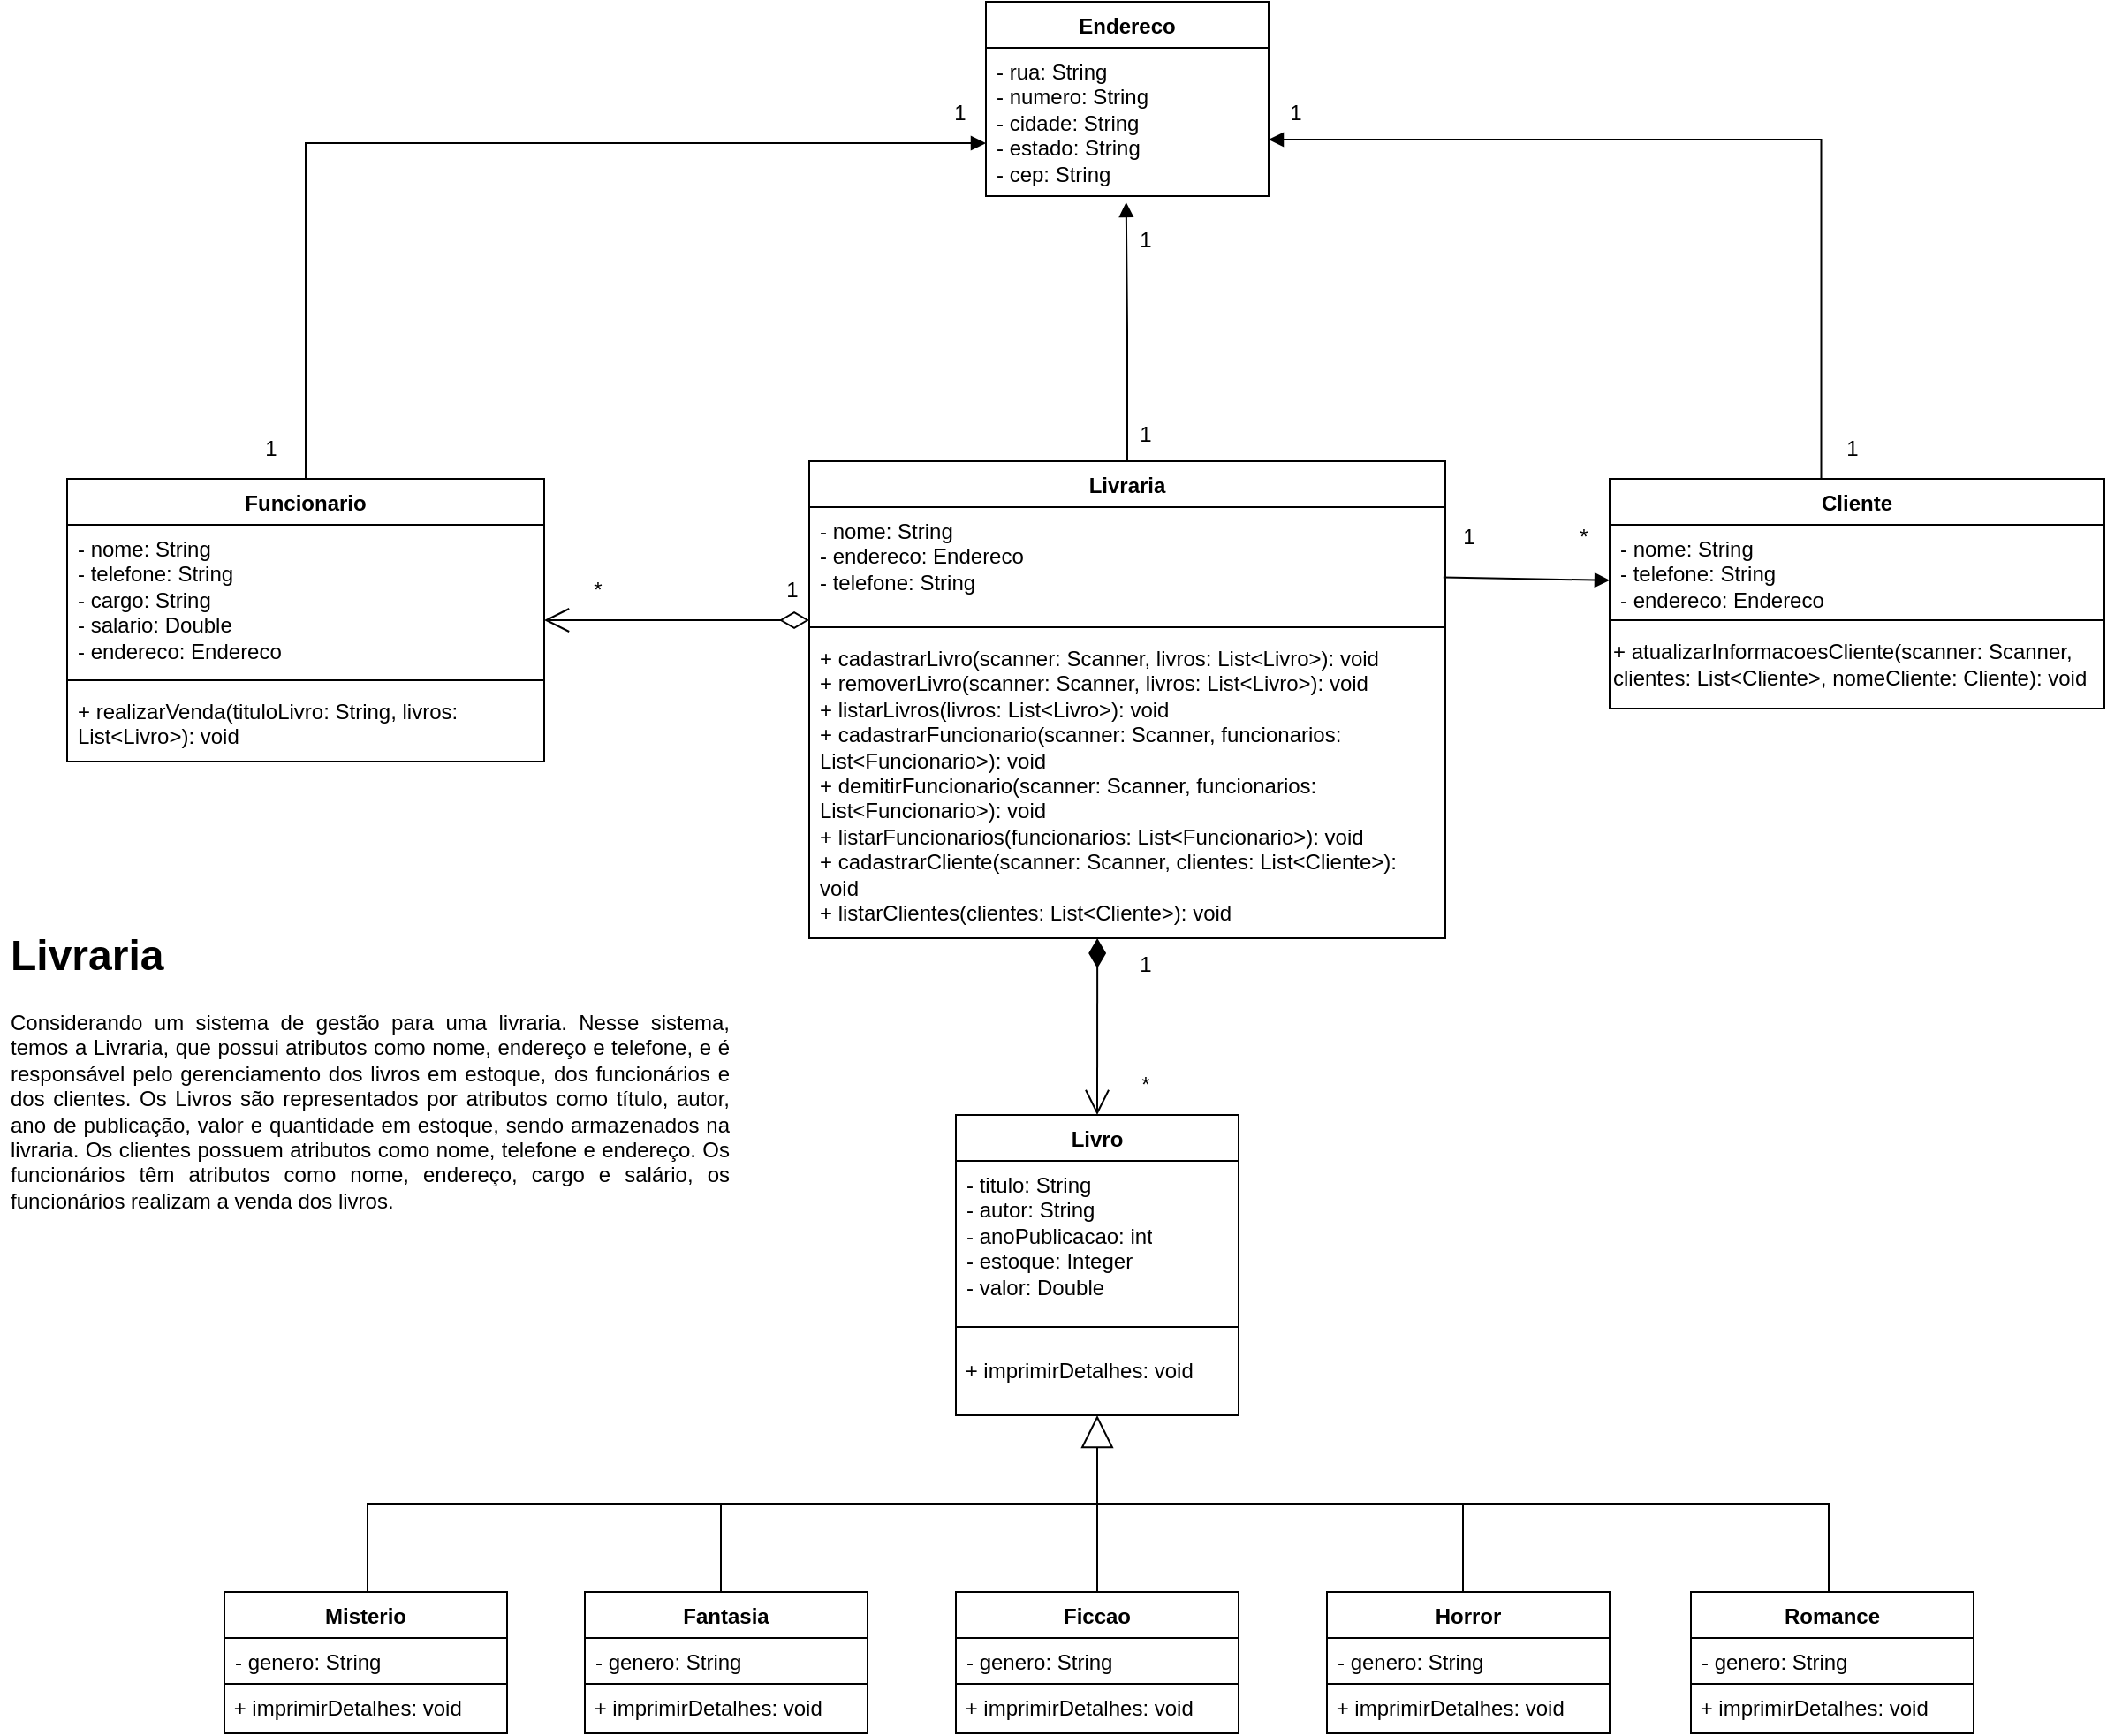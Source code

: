 <mxfile version="21.5.0" type="device">
  <diagram name="Página-1" id="rN2LJihnUFl8Uy325QJz">
    <mxGraphModel dx="1805" dy="635" grid="1" gridSize="10" guides="1" tooltips="1" connect="1" arrows="1" fold="1" page="1" pageScale="1" pageWidth="827" pageHeight="1169" math="0" shadow="0">
      <root>
        <mxCell id="0" />
        <mxCell id="1" parent="0" />
        <mxCell id="oC-QnKjkfsPwuS0FO-7s-1" value="Livro" style="swimlane;fontStyle=1;align=center;verticalAlign=top;childLayout=stackLayout;horizontal=1;startSize=26;horizontalStack=0;resizeParent=1;resizeParentMax=0;resizeLast=0;collapsible=1;marginBottom=0;whiteSpace=wrap;html=1;" parent="1" vertex="1">
          <mxGeometry x="333" y="630" width="160" height="170" as="geometry" />
        </mxCell>
        <mxCell id="oC-QnKjkfsPwuS0FO-7s-2" value="- titulo: String&lt;br&gt;- autor: String&lt;br&gt;- anoPublicacao: int&lt;br&gt;- estoque: Integer&lt;br&gt;- valor: Double" style="text;strokeColor=none;fillColor=none;align=left;verticalAlign=top;spacingLeft=4;spacingRight=4;overflow=hidden;rotatable=0;points=[[0,0.5],[1,0.5]];portConstraint=eastwest;whiteSpace=wrap;html=1;" parent="oC-QnKjkfsPwuS0FO-7s-1" vertex="1">
          <mxGeometry y="26" width="160" height="94" as="geometry" />
        </mxCell>
        <mxCell id="TP7SuFMEwu7cWY-4JSte-9" value="&amp;nbsp;+ imprimirDetalhes: void" style="html=1;whiteSpace=wrap;align=left;" parent="oC-QnKjkfsPwuS0FO-7s-1" vertex="1">
          <mxGeometry y="120" width="160" height="50" as="geometry" />
        </mxCell>
        <mxCell id="oC-QnKjkfsPwuS0FO-7s-5" value="Cliente" style="swimlane;fontStyle=1;align=center;verticalAlign=top;childLayout=stackLayout;horizontal=1;startSize=26;horizontalStack=0;resizeParent=1;resizeParentMax=0;resizeLast=0;collapsible=1;marginBottom=0;whiteSpace=wrap;html=1;" parent="1" vertex="1">
          <mxGeometry x="703" y="270" width="280" height="130" as="geometry" />
        </mxCell>
        <mxCell id="oC-QnKjkfsPwuS0FO-7s-6" value="- nome: String&lt;br&gt;- telefone: String&lt;br&gt;- endereco: Endereco" style="text;strokeColor=none;fillColor=none;align=left;verticalAlign=top;spacingLeft=4;spacingRight=4;overflow=hidden;rotatable=0;points=[[0,0.5],[1,0.5]];portConstraint=eastwest;whiteSpace=wrap;html=1;" parent="oC-QnKjkfsPwuS0FO-7s-5" vertex="1">
          <mxGeometry y="26" width="280" height="54" as="geometry" />
        </mxCell>
        <mxCell id="_bN_iuHhjXmmA_dXDeQq-1" value="+&amp;nbsp;atualizarInformacoesCliente(scanner: Scanner, clientes: List&amp;lt;Cliente&amp;gt;, nomeCliente: Cliente): void" style="html=1;whiteSpace=wrap;align=left;" vertex="1" parent="oC-QnKjkfsPwuS0FO-7s-5">
          <mxGeometry y="80" width="280" height="50" as="geometry" />
        </mxCell>
        <mxCell id="oC-QnKjkfsPwuS0FO-7s-9" value="Funcionario" style="swimlane;fontStyle=1;align=center;verticalAlign=top;childLayout=stackLayout;horizontal=1;startSize=26;horizontalStack=0;resizeParent=1;resizeParentMax=0;resizeLast=0;collapsible=1;marginBottom=0;whiteSpace=wrap;html=1;" parent="1" vertex="1">
          <mxGeometry x="-170" y="270" width="270" height="160" as="geometry" />
        </mxCell>
        <mxCell id="oC-QnKjkfsPwuS0FO-7s-10" value="- nome: String&lt;br&gt;- telefone: String&lt;br&gt;- cargo: String&lt;br&gt;- salario: Double&lt;br&gt;- endereco: Endereco" style="text;strokeColor=none;fillColor=none;align=left;verticalAlign=top;spacingLeft=4;spacingRight=4;overflow=hidden;rotatable=0;points=[[0,0.5],[1,0.5]];portConstraint=eastwest;whiteSpace=wrap;html=1;" parent="oC-QnKjkfsPwuS0FO-7s-9" vertex="1">
          <mxGeometry y="26" width="270" height="84" as="geometry" />
        </mxCell>
        <mxCell id="oC-QnKjkfsPwuS0FO-7s-11" value="" style="line;strokeWidth=1;fillColor=none;align=left;verticalAlign=middle;spacingTop=-1;spacingLeft=3;spacingRight=3;rotatable=0;labelPosition=right;points=[];portConstraint=eastwest;strokeColor=inherit;" parent="oC-QnKjkfsPwuS0FO-7s-9" vertex="1">
          <mxGeometry y="110" width="270" height="8" as="geometry" />
        </mxCell>
        <mxCell id="oC-QnKjkfsPwuS0FO-7s-12" value="+ realizarVenda(tituloLivro: String, livros: List&amp;lt;Livro&amp;gt;): void" style="text;strokeColor=none;fillColor=none;align=left;verticalAlign=top;spacingLeft=4;spacingRight=4;overflow=hidden;rotatable=0;points=[[0,0.5],[1,0.5]];portConstraint=eastwest;whiteSpace=wrap;html=1;" parent="oC-QnKjkfsPwuS0FO-7s-9" vertex="1">
          <mxGeometry y="118" width="270" height="42" as="geometry" />
        </mxCell>
        <mxCell id="oC-QnKjkfsPwuS0FO-7s-13" value="Ficcao" style="swimlane;fontStyle=1;align=center;verticalAlign=top;childLayout=stackLayout;horizontal=1;startSize=26;horizontalStack=0;resizeParent=1;resizeParentMax=0;resizeLast=0;collapsible=1;marginBottom=0;whiteSpace=wrap;html=1;" parent="1" vertex="1">
          <mxGeometry x="333" y="900" width="160" height="80" as="geometry" />
        </mxCell>
        <mxCell id="oC-QnKjkfsPwuS0FO-7s-14" value="- genero: String" style="text;strokeColor=none;fillColor=none;align=left;verticalAlign=top;spacingLeft=4;spacingRight=4;overflow=hidden;rotatable=0;points=[[0,0.5],[1,0.5]];portConstraint=eastwest;whiteSpace=wrap;html=1;" parent="oC-QnKjkfsPwuS0FO-7s-13" vertex="1">
          <mxGeometry y="26" width="160" height="26" as="geometry" />
        </mxCell>
        <mxCell id="TP7SuFMEwu7cWY-4JSte-12" value="&amp;nbsp;+ imprimirDetalhes: void" style="html=1;whiteSpace=wrap;align=left;" parent="oC-QnKjkfsPwuS0FO-7s-13" vertex="1">
          <mxGeometry y="52" width="160" height="28" as="geometry" />
        </mxCell>
        <mxCell id="oC-QnKjkfsPwuS0FO-7s-17" value="Fantasia" style="swimlane;fontStyle=1;align=center;verticalAlign=top;childLayout=stackLayout;horizontal=1;startSize=26;horizontalStack=0;resizeParent=1;resizeParentMax=0;resizeLast=0;collapsible=1;marginBottom=0;whiteSpace=wrap;html=1;" parent="1" vertex="1">
          <mxGeometry x="123" y="900" width="160" height="80" as="geometry" />
        </mxCell>
        <mxCell id="oC-QnKjkfsPwuS0FO-7s-18" value="- genero: String" style="text;strokeColor=none;fillColor=none;align=left;verticalAlign=top;spacingLeft=4;spacingRight=4;overflow=hidden;rotatable=0;points=[[0,0.5],[1,0.5]];portConstraint=eastwest;whiteSpace=wrap;html=1;" parent="oC-QnKjkfsPwuS0FO-7s-17" vertex="1">
          <mxGeometry y="26" width="160" height="26" as="geometry" />
        </mxCell>
        <mxCell id="TP7SuFMEwu7cWY-4JSte-11" value="&amp;nbsp;+ imprimirDetalhes: void" style="html=1;whiteSpace=wrap;align=left;" parent="oC-QnKjkfsPwuS0FO-7s-17" vertex="1">
          <mxGeometry y="52" width="160" height="28" as="geometry" />
        </mxCell>
        <mxCell id="oC-QnKjkfsPwuS0FO-7s-21" value="Horror" style="swimlane;fontStyle=1;align=center;verticalAlign=top;childLayout=stackLayout;horizontal=1;startSize=26;horizontalStack=0;resizeParent=1;resizeParentMax=0;resizeLast=0;collapsible=1;marginBottom=0;whiteSpace=wrap;html=1;" parent="1" vertex="1">
          <mxGeometry x="543" y="900" width="160" height="80" as="geometry" />
        </mxCell>
        <mxCell id="oC-QnKjkfsPwuS0FO-7s-22" value="- genero: String" style="text;strokeColor=none;fillColor=none;align=left;verticalAlign=top;spacingLeft=4;spacingRight=4;overflow=hidden;rotatable=0;points=[[0,0.5],[1,0.5]];portConstraint=eastwest;whiteSpace=wrap;html=1;" parent="oC-QnKjkfsPwuS0FO-7s-21" vertex="1">
          <mxGeometry y="26" width="160" height="26" as="geometry" />
        </mxCell>
        <mxCell id="TP7SuFMEwu7cWY-4JSte-13" value="&amp;nbsp;+ imprimirDetalhes: void" style="html=1;whiteSpace=wrap;align=left;" parent="oC-QnKjkfsPwuS0FO-7s-21" vertex="1">
          <mxGeometry y="52" width="160" height="28" as="geometry" />
        </mxCell>
        <mxCell id="oC-QnKjkfsPwuS0FO-7s-25" value="Livraria" style="swimlane;fontStyle=1;align=center;verticalAlign=top;childLayout=stackLayout;horizontal=1;startSize=26;horizontalStack=0;resizeParent=1;resizeParentMax=0;resizeLast=0;collapsible=1;marginBottom=0;whiteSpace=wrap;html=1;" parent="1" vertex="1">
          <mxGeometry x="250" y="260" width="360" height="270" as="geometry" />
        </mxCell>
        <mxCell id="oC-QnKjkfsPwuS0FO-7s-26" value="- nome: String&lt;br&gt;- endereco: Endereco&lt;br&gt;- telefone: String&lt;br&gt;" style="text;strokeColor=none;fillColor=none;align=left;verticalAlign=top;spacingLeft=4;spacingRight=4;overflow=hidden;rotatable=0;points=[[0,0.5],[1,0.5]];portConstraint=eastwest;whiteSpace=wrap;html=1;" parent="oC-QnKjkfsPwuS0FO-7s-25" vertex="1">
          <mxGeometry y="26" width="360" height="64" as="geometry" />
        </mxCell>
        <mxCell id="oC-QnKjkfsPwuS0FO-7s-27" value="" style="line;strokeWidth=1;fillColor=none;align=left;verticalAlign=middle;spacingTop=-1;spacingLeft=3;spacingRight=3;rotatable=0;labelPosition=right;points=[];portConstraint=eastwest;strokeColor=inherit;" parent="oC-QnKjkfsPwuS0FO-7s-25" vertex="1">
          <mxGeometry y="90" width="360" height="8" as="geometry" />
        </mxCell>
        <mxCell id="oC-QnKjkfsPwuS0FO-7s-28" value="&lt;div&gt;+ cadastrarLivro(scanner: Scanner, livros: List&amp;lt;Livro&amp;gt;): void&lt;/div&gt;&lt;div&gt;+ removerLivro(scanner: Scanner, livros: List&amp;lt;Livro&amp;gt;): void&lt;/div&gt;&lt;div&gt;+ listarLivros(livros: List&amp;lt;Livro&amp;gt;): void&lt;/div&gt;&lt;div&gt;+ cadastrarFuncionario(scanner: Scanner, funcionarios: List&amp;lt;Funcionario&amp;gt;): void&lt;/div&gt;&lt;div&gt;+ demitirFuncionario(scanner: Scanner, funcionarios: List&amp;lt;Funcionario&amp;gt;): void&lt;/div&gt;&lt;div&gt;+ listarFuncionarios(funcionarios: List&amp;lt;Funcionario&amp;gt;): void&lt;/div&gt;&lt;div&gt;+ cadastrarCliente(scanner: Scanner, clientes: List&amp;lt;Cliente&amp;gt;): void&lt;/div&gt;&lt;div&gt;+ listarClientes(clientes: List&amp;lt;Cliente&amp;gt;): void&lt;/div&gt;" style="text;strokeColor=none;fillColor=none;align=left;verticalAlign=top;spacingLeft=4;spacingRight=4;overflow=hidden;rotatable=0;points=[[0,0.5],[1,0.5]];portConstraint=eastwest;whiteSpace=wrap;html=1;" parent="oC-QnKjkfsPwuS0FO-7s-25" vertex="1">
          <mxGeometry y="98" width="360" height="172" as="geometry" />
        </mxCell>
        <mxCell id="oC-QnKjkfsPwuS0FO-7s-29" value="Romance" style="swimlane;fontStyle=1;align=center;verticalAlign=top;childLayout=stackLayout;horizontal=1;startSize=26;horizontalStack=0;resizeParent=1;resizeParentMax=0;resizeLast=0;collapsible=1;marginBottom=0;whiteSpace=wrap;html=1;" parent="1" vertex="1">
          <mxGeometry x="749" y="900" width="160" height="80" as="geometry" />
        </mxCell>
        <mxCell id="oC-QnKjkfsPwuS0FO-7s-30" value="- genero: String" style="text;strokeColor=none;fillColor=none;align=left;verticalAlign=top;spacingLeft=4;spacingRight=4;overflow=hidden;rotatable=0;points=[[0,0.5],[1,0.5]];portConstraint=eastwest;whiteSpace=wrap;html=1;" parent="oC-QnKjkfsPwuS0FO-7s-29" vertex="1">
          <mxGeometry y="26" width="160" height="26" as="geometry" />
        </mxCell>
        <mxCell id="TP7SuFMEwu7cWY-4JSte-14" value="&amp;nbsp;+ imprimirDetalhes: void" style="html=1;whiteSpace=wrap;align=left;" parent="oC-QnKjkfsPwuS0FO-7s-29" vertex="1">
          <mxGeometry y="52" width="160" height="28" as="geometry" />
        </mxCell>
        <mxCell id="oC-QnKjkfsPwuS0FO-7s-31" value="Misterio" style="swimlane;fontStyle=1;align=center;verticalAlign=top;childLayout=stackLayout;horizontal=1;startSize=26;horizontalStack=0;resizeParent=1;resizeParentMax=0;resizeLast=0;collapsible=1;marginBottom=0;whiteSpace=wrap;html=1;" parent="1" vertex="1">
          <mxGeometry x="-81" y="900" width="160" height="80" as="geometry" />
        </mxCell>
        <mxCell id="oC-QnKjkfsPwuS0FO-7s-32" value="- genero: String" style="text;strokeColor=none;fillColor=none;align=left;verticalAlign=top;spacingLeft=4;spacingRight=4;overflow=hidden;rotatable=0;points=[[0,0.5],[1,0.5]];portConstraint=eastwest;whiteSpace=wrap;html=1;" parent="oC-QnKjkfsPwuS0FO-7s-31" vertex="1">
          <mxGeometry y="26" width="160" height="26" as="geometry" />
        </mxCell>
        <mxCell id="TP7SuFMEwu7cWY-4JSte-10" value="&amp;nbsp;+ imprimirDetalhes: void" style="html=1;whiteSpace=wrap;align=left;" parent="oC-QnKjkfsPwuS0FO-7s-31" vertex="1">
          <mxGeometry y="52" width="160" height="28" as="geometry" />
        </mxCell>
        <mxCell id="oC-QnKjkfsPwuS0FO-7s-33" value="" style="endArrow=block;endSize=16;endFill=0;html=1;rounded=0;exitX=0.5;exitY=0;exitDx=0;exitDy=0;" parent="1" source="oC-QnKjkfsPwuS0FO-7s-13" edge="1">
          <mxGeometry width="160" relative="1" as="geometry">
            <mxPoint x="240" y="840" as="sourcePoint" />
            <mxPoint x="413" y="800" as="targetPoint" />
          </mxGeometry>
        </mxCell>
        <mxCell id="oC-QnKjkfsPwuS0FO-7s-34" value="" style="endArrow=none;html=1;edgeStyle=orthogonalEdgeStyle;rounded=0;" parent="1" edge="1">
          <mxGeometry relative="1" as="geometry">
            <mxPoint y="850" as="sourcePoint" />
            <mxPoint x="410" y="850" as="targetPoint" />
          </mxGeometry>
        </mxCell>
        <mxCell id="oC-QnKjkfsPwuS0FO-7s-37" value="" style="endArrow=none;html=1;edgeStyle=orthogonalEdgeStyle;rounded=0;" parent="1" edge="1">
          <mxGeometry relative="1" as="geometry">
            <mxPoint x="4" y="850" as="sourcePoint" />
            <mxPoint x="414" y="850" as="targetPoint" />
          </mxGeometry>
        </mxCell>
        <mxCell id="oC-QnKjkfsPwuS0FO-7s-38" value="" style="endArrow=none;html=1;edgeStyle=orthogonalEdgeStyle;rounded=0;" parent="1" edge="1">
          <mxGeometry relative="1" as="geometry">
            <mxPoint x="410" y="850" as="sourcePoint" />
            <mxPoint x="820" y="850" as="targetPoint" />
          </mxGeometry>
        </mxCell>
        <mxCell id="oC-QnKjkfsPwuS0FO-7s-39" value="" style="endArrow=none;html=1;edgeStyle=orthogonalEdgeStyle;rounded=0;" parent="1" edge="1">
          <mxGeometry relative="1" as="geometry">
            <mxPoint x="817" y="850" as="sourcePoint" />
            <mxPoint x="827" y="900" as="targetPoint" />
            <Array as="points">
              <mxPoint x="827" y="850" />
            </Array>
          </mxGeometry>
        </mxCell>
        <mxCell id="oC-QnKjkfsPwuS0FO-7s-42" value="" style="endArrow=none;html=1;edgeStyle=orthogonalEdgeStyle;rounded=0;" parent="1" edge="1">
          <mxGeometry relative="1" as="geometry">
            <mxPoint x="610" y="850" as="sourcePoint" />
            <mxPoint x="620" y="900" as="targetPoint" />
            <Array as="points">
              <mxPoint x="620" y="850" />
            </Array>
          </mxGeometry>
        </mxCell>
        <mxCell id="oC-QnKjkfsPwuS0FO-7s-43" value="" style="endArrow=none;html=1;edgeStyle=orthogonalEdgeStyle;rounded=0;" parent="1" edge="1">
          <mxGeometry relative="1" as="geometry">
            <mxPoint x="190" y="850" as="sourcePoint" />
            <mxPoint x="200" y="900" as="targetPoint" />
            <Array as="points">
              <mxPoint x="200" y="850" />
            </Array>
          </mxGeometry>
        </mxCell>
        <mxCell id="oC-QnKjkfsPwuS0FO-7s-44" value="" style="endArrow=none;html=1;edgeStyle=orthogonalEdgeStyle;rounded=0;" parent="1" edge="1">
          <mxGeometry relative="1" as="geometry">
            <mxPoint x="10" y="850" as="sourcePoint" />
            <mxPoint y="900" as="targetPoint" />
            <Array as="points">
              <mxPoint y="850" />
            </Array>
          </mxGeometry>
        </mxCell>
        <mxCell id="oC-QnKjkfsPwuS0FO-7s-45" value="" style="endArrow=block;endFill=1;html=1;align=left;verticalAlign=top;rounded=0;entryX=0;entryY=0.582;entryDx=0;entryDy=0;exitX=0.997;exitY=0.622;exitDx=0;exitDy=0;exitPerimeter=0;entryPerimeter=0;" parent="1" source="oC-QnKjkfsPwuS0FO-7s-26" target="oC-QnKjkfsPwuS0FO-7s-6" edge="1">
          <mxGeometry x="-1" relative="1" as="geometry">
            <mxPoint x="490" y="560" as="sourcePoint" />
            <mxPoint x="650" y="560" as="targetPoint" />
          </mxGeometry>
        </mxCell>
        <mxCell id="oC-QnKjkfsPwuS0FO-7s-52" value="" style="endArrow=open;html=1;endSize=12;startArrow=diamondThin;startSize=14;startFill=0;edgeStyle=orthogonalEdgeStyle;rounded=0;" parent="1" source="oC-QnKjkfsPwuS0FO-7s-27" edge="1">
          <mxGeometry x="0.025" y="-47" relative="1" as="geometry">
            <mxPoint x="200" y="410" as="sourcePoint" />
            <mxPoint x="100" y="350" as="targetPoint" />
            <Array as="points">
              <mxPoint x="150" y="350" />
              <mxPoint x="150" y="350" />
            </Array>
            <mxPoint as="offset" />
          </mxGeometry>
        </mxCell>
        <mxCell id="oC-QnKjkfsPwuS0FO-7s-56" value="" style="endArrow=open;html=1;endSize=12;startArrow=diamondThin;startSize=14;startFill=1;align=left;verticalAlign=bottom;rounded=0;exitX=0.453;exitY=1;exitDx=0;exitDy=0;exitPerimeter=0;entryX=0.5;entryY=0;entryDx=0;entryDy=0;" parent="1" source="oC-QnKjkfsPwuS0FO-7s-28" target="oC-QnKjkfsPwuS0FO-7s-1" edge="1">
          <mxGeometry x="-1" y="3" relative="1" as="geometry">
            <mxPoint x="380" y="590" as="sourcePoint" />
            <mxPoint x="470" y="590" as="targetPoint" />
          </mxGeometry>
        </mxCell>
        <mxCell id="TP7SuFMEwu7cWY-4JSte-16" value="Endereco" style="swimlane;fontStyle=1;align=center;verticalAlign=top;childLayout=stackLayout;horizontal=1;startSize=26;horizontalStack=0;resizeParent=1;resizeParentMax=0;resizeLast=0;collapsible=1;marginBottom=0;whiteSpace=wrap;html=1;" parent="1" vertex="1">
          <mxGeometry x="350" width="160" height="110" as="geometry" />
        </mxCell>
        <mxCell id="TP7SuFMEwu7cWY-4JSte-17" value="- rua: String&lt;br&gt;- numero: String&lt;br&gt;- cidade: String&lt;br&gt;- estado: String&lt;br&gt;- cep: String" style="text;strokeColor=none;fillColor=none;align=left;verticalAlign=top;spacingLeft=4;spacingRight=4;overflow=hidden;rotatable=0;points=[[0,0.5],[1,0.5]];portConstraint=eastwest;whiteSpace=wrap;html=1;" parent="TP7SuFMEwu7cWY-4JSte-16" vertex="1">
          <mxGeometry y="26" width="160" height="84" as="geometry" />
        </mxCell>
        <mxCell id="TP7SuFMEwu7cWY-4JSte-20" value="1" style="text;html=1;align=center;verticalAlign=middle;resizable=0;points=[];autosize=1;strokeColor=none;fillColor=none;" parent="1" vertex="1">
          <mxGeometry x="225" y="318" width="30" height="30" as="geometry" />
        </mxCell>
        <mxCell id="TP7SuFMEwu7cWY-4JSte-21" value="*" style="text;html=1;align=center;verticalAlign=middle;resizable=0;points=[];autosize=1;strokeColor=none;fillColor=none;" parent="1" vertex="1">
          <mxGeometry x="115" y="318" width="30" height="30" as="geometry" />
        </mxCell>
        <mxCell id="TP7SuFMEwu7cWY-4JSte-22" value="1" style="text;html=1;align=center;verticalAlign=middle;resizable=0;points=[];autosize=1;strokeColor=none;fillColor=none;" parent="1" vertex="1">
          <mxGeometry x="425" y="530" width="30" height="30" as="geometry" />
        </mxCell>
        <mxCell id="TP7SuFMEwu7cWY-4JSte-23" value="*" style="text;html=1;align=center;verticalAlign=middle;resizable=0;points=[];autosize=1;strokeColor=none;fillColor=none;" parent="1" vertex="1">
          <mxGeometry x="425" y="598" width="30" height="30" as="geometry" />
        </mxCell>
        <mxCell id="TP7SuFMEwu7cWY-4JSte-24" value="1" style="text;html=1;align=center;verticalAlign=middle;resizable=0;points=[];autosize=1;strokeColor=none;fillColor=none;" parent="1" vertex="1">
          <mxGeometry x="608" y="288" width="30" height="30" as="geometry" />
        </mxCell>
        <mxCell id="TP7SuFMEwu7cWY-4JSte-25" value="*" style="text;html=1;align=center;verticalAlign=middle;resizable=0;points=[];autosize=1;strokeColor=none;fillColor=none;" parent="1" vertex="1">
          <mxGeometry x="673" y="288" width="30" height="30" as="geometry" />
        </mxCell>
        <mxCell id="TP7SuFMEwu7cWY-4JSte-26" value="" style="html=1;verticalAlign=bottom;endArrow=block;edgeStyle=elbowEdgeStyle;elbow=vertical;curved=0;rounded=0;exitX=-0.075;exitY=1.077;exitDx=0;exitDy=0;exitPerimeter=0;entryX=1;entryY=0.619;entryDx=0;entryDy=0;entryPerimeter=0;" parent="1" source="TP7SuFMEwu7cWY-4JSte-28" edge="1" target="TP7SuFMEwu7cWY-4JSte-17">
          <mxGeometry width="80" relative="1" as="geometry">
            <mxPoint x="820" y="287.6" as="sourcePoint" />
            <mxPoint x="540" y="78" as="targetPoint" />
            <Array as="points">
              <mxPoint x="695" y="78" />
            </Array>
          </mxGeometry>
        </mxCell>
        <mxCell id="TP7SuFMEwu7cWY-4JSte-27" value="1" style="text;html=1;align=center;verticalAlign=middle;resizable=0;points=[];autosize=1;strokeColor=none;fillColor=none;" parent="1" vertex="1">
          <mxGeometry x="510" y="48" width="30" height="30" as="geometry" />
        </mxCell>
        <mxCell id="TP7SuFMEwu7cWY-4JSte-28" value="1" style="text;html=1;align=center;verticalAlign=middle;resizable=0;points=[];autosize=1;strokeColor=none;fillColor=none;" parent="1" vertex="1">
          <mxGeometry x="825" y="238" width="30" height="30" as="geometry" />
        </mxCell>
        <mxCell id="TP7SuFMEwu7cWY-4JSte-29" value="" style="html=1;verticalAlign=bottom;endArrow=block;edgeStyle=elbowEdgeStyle;elbow=vertical;curved=0;rounded=0;entryX=0.496;entryY=1.041;entryDx=0;entryDy=0;entryPerimeter=0;" parent="1" source="oC-QnKjkfsPwuS0FO-7s-25" target="TP7SuFMEwu7cWY-4JSte-17" edge="1">
          <mxGeometry width="80" relative="1" as="geometry">
            <mxPoint x="460" y="290" as="sourcePoint" />
            <mxPoint x="407" y="150" as="targetPoint" />
          </mxGeometry>
        </mxCell>
        <mxCell id="TP7SuFMEwu7cWY-4JSte-30" value="1" style="text;html=1;align=center;verticalAlign=middle;resizable=0;points=[];autosize=1;strokeColor=none;fillColor=none;" parent="1" vertex="1">
          <mxGeometry x="425" y="120" width="30" height="30" as="geometry" />
        </mxCell>
        <mxCell id="TP7SuFMEwu7cWY-4JSte-31" value="1" style="text;html=1;align=center;verticalAlign=middle;resizable=0;points=[];autosize=1;strokeColor=none;fillColor=none;" parent="1" vertex="1">
          <mxGeometry x="425" y="230" width="30" height="30" as="geometry" />
        </mxCell>
        <mxCell id="TP7SuFMEwu7cWY-4JSte-32" value="" style="html=1;verticalAlign=bottom;endArrow=block;edgeStyle=elbowEdgeStyle;elbow=vertical;curved=0;rounded=0;exitX=0.5;exitY=0;exitDx=0;exitDy=0;" parent="1" source="oC-QnKjkfsPwuS0FO-7s-9" edge="1">
          <mxGeometry width="80" relative="1" as="geometry">
            <mxPoint x="180" y="340" as="sourcePoint" />
            <mxPoint x="350" y="80" as="targetPoint" />
            <Array as="points">
              <mxPoint x="150" y="80" />
            </Array>
          </mxGeometry>
        </mxCell>
        <mxCell id="TP7SuFMEwu7cWY-4JSte-33" value="1" style="text;html=1;align=center;verticalAlign=middle;resizable=0;points=[];autosize=1;strokeColor=none;fillColor=none;" parent="1" vertex="1">
          <mxGeometry x="320" y="48" width="30" height="30" as="geometry" />
        </mxCell>
        <mxCell id="TP7SuFMEwu7cWY-4JSte-34" value="1" style="text;html=1;align=center;verticalAlign=middle;resizable=0;points=[];autosize=1;strokeColor=none;fillColor=none;" parent="1" vertex="1">
          <mxGeometry x="-70" y="238" width="30" height="30" as="geometry" />
        </mxCell>
        <mxCell id="TP7SuFMEwu7cWY-4JSte-35" value="&lt;h1 style=&quot;text-align: justify;&quot;&gt;Livraria&lt;/h1&gt;&lt;p style=&quot;text-align: justify;&quot;&gt;Considerando um sistema de gestão para uma livraria. Nesse sistema, temos a Livraria, que possui atributos como nome, endereço e telefone, e é responsável pelo gerenciamento dos livros em estoque, dos funcionários e dos clientes. Os Livros são representados por atributos como título, autor, ano de publicação, valor e quantidade em estoque, sendo armazenados na livraria. Os clientes possuem atributos como nome, telefone e endereço. Os funcionários têm atributos como nome, endereço, cargo e salário, os funcionários realizam a venda dos livros.&lt;br&gt;&lt;/p&gt;" style="text;html=1;strokeColor=none;fillColor=none;spacing=5;spacingTop=-20;whiteSpace=wrap;overflow=hidden;rounded=0;" parent="1" vertex="1">
          <mxGeometry x="-207.5" y="520" width="415" height="210" as="geometry" />
        </mxCell>
      </root>
    </mxGraphModel>
  </diagram>
</mxfile>
